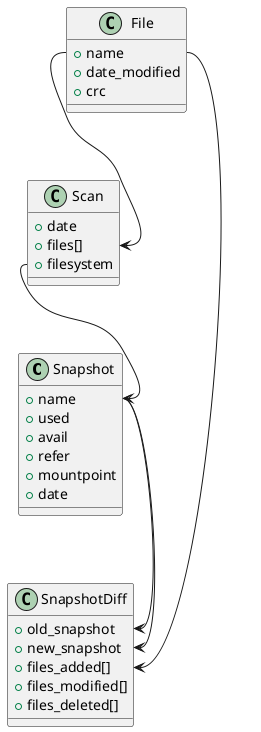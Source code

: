 @startuml

class Snapshot{
+ name
+ used
+ avail
+ refer
+ mountpoint
+ date
}

class File {
+ name
+ date_modified
+ crc
}

class Scan {
+ date
+ files[]
+ filesystem
}

class SnapshotDiff {
+ old_snapshot
+ new_snapshot
+ files_added[]
+ files_modified[]
+ files_deleted[]
}

Scan::filesystem --> Snapshot::name
File::name --> Scan::files
Snapshot::name --> SnapshotDiff::old_snapshot
Snapshot::name --> SnapshotDiff::new_snapshot
File::name --> SnapshotDiff::files_added
@enduml
